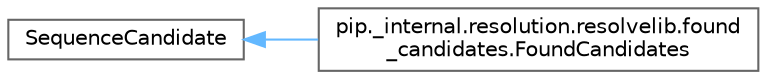 digraph "Graphical Class Hierarchy"
{
 // LATEX_PDF_SIZE
  bgcolor="transparent";
  edge [fontname=Helvetica,fontsize=10,labelfontname=Helvetica,labelfontsize=10];
  node [fontname=Helvetica,fontsize=10,shape=box,height=0.2,width=0.4];
  rankdir="LR";
  Node0 [id="Node000000",label="SequenceCandidate",height=0.2,width=0.4,color="grey40", fillcolor="white", style="filled",URL="$de/d0a/classSequenceCandidate.html",tooltip=" "];
  Node0 -> Node1 [id="edge5557_Node000000_Node000001",dir="back",color="steelblue1",style="solid",tooltip=" "];
  Node1 [id="Node000001",label="pip._internal.resolution.resolvelib.found\l_candidates.FoundCandidates",height=0.2,width=0.4,color="grey40", fillcolor="white", style="filled",URL="$da/daf/classpip_1_1__internal_1_1resolution_1_1resolvelib_1_1found__candidates_1_1FoundCandidates.html",tooltip=" "];
}
